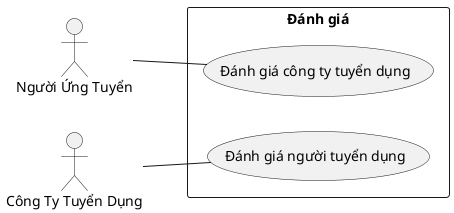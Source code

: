 @startuml DanhGia
left to right direction
actor nguoiUngTuyen as "Người Ứng Tuyển"
actor congTy as "Công Ty Tuyển Dụng"
rectangle "Đánh giá"{
    usecase danhGiaCongTyTuyenDung as "Đánh giá công ty tuyển dụng"
    usecase danhGiaNguoiTuyenDung as "Đánh giá người tuyển dụng"
}
nguoiUngTuyen -- danhGiaCongTyTuyenDung

congTy -- danhGiaNguoiTuyenDung
